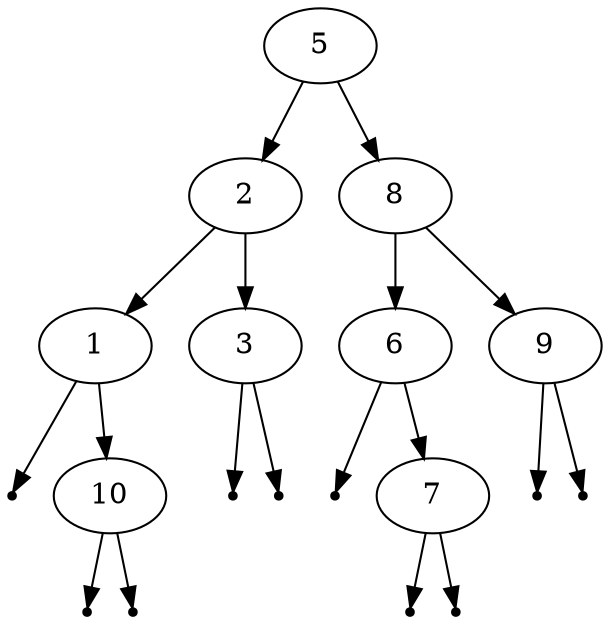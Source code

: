 digraph test {
5 -> 2;
2 -> 1;
null0 [shape=point];
1 -> null0;
1 -> 10;
null1 [shape=point];
10 -> null1;
null2 [shape=point];
10 -> null2;
2 -> 3;
null3 [shape=point];
3 -> null3;
null4 [shape=point];
3 -> null4;
5 -> 8;
8 -> 6;
null5 [shape=point];
6 -> null5;
6 -> 7;
null6 [shape=point];
7 -> null6;
null7 [shape=point];
7 -> null7;
8 -> 9;
null8 [shape=point];
9 -> null8;
null9 [shape=point];
9 -> null9;
}
